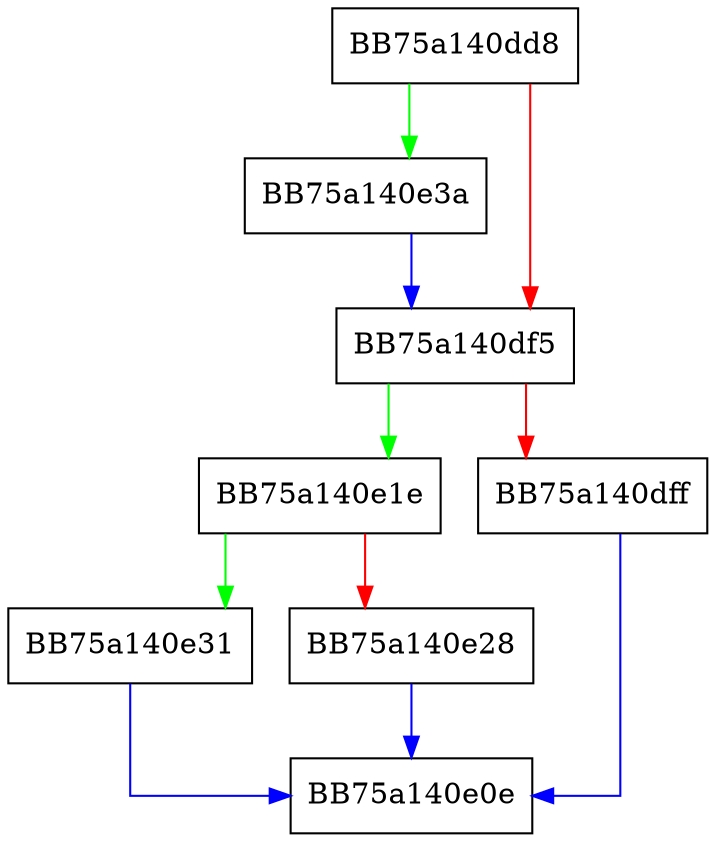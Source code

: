 digraph UpdateContainerSizes {
  node [shape="box"];
  graph [splines=ortho];
  BB75a140dd8 -> BB75a140e3a [color="green"];
  BB75a140dd8 -> BB75a140df5 [color="red"];
  BB75a140df5 -> BB75a140e1e [color="green"];
  BB75a140df5 -> BB75a140dff [color="red"];
  BB75a140dff -> BB75a140e0e [color="blue"];
  BB75a140e1e -> BB75a140e31 [color="green"];
  BB75a140e1e -> BB75a140e28 [color="red"];
  BB75a140e28 -> BB75a140e0e [color="blue"];
  BB75a140e31 -> BB75a140e0e [color="blue"];
  BB75a140e3a -> BB75a140df5 [color="blue"];
}